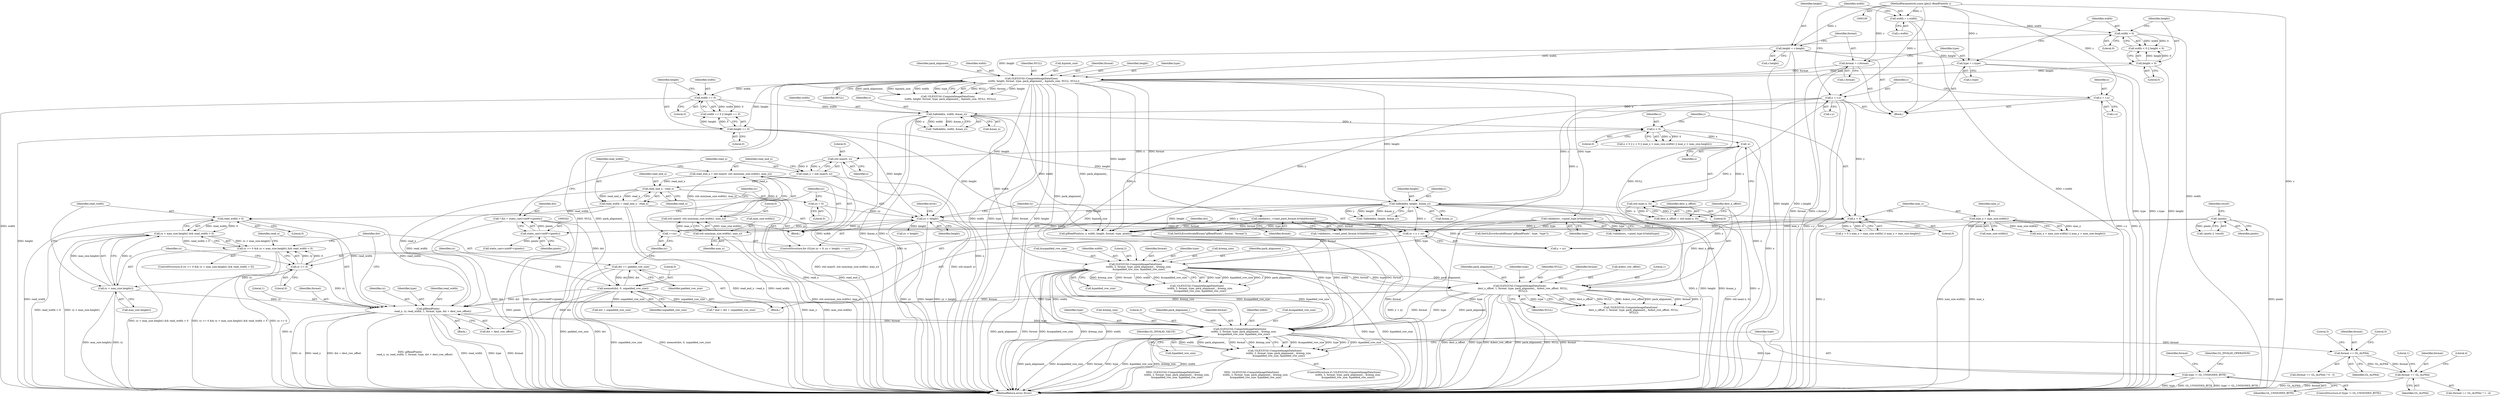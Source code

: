 digraph "0_Chrome_3aad1a37affb1ab70d1897f2b03eb8c077264984_0@API" {
"1000394" [label="(Call,read_width > 0)"];
"1000398" [label="(Call,glReadPixels(\n            read_x, ry, read_width, 1, format, type, dst + dest_row_offset))"];
"1000361" [label="(Call,read_end_x - read_x)"];
"1000351" [label="(Call,read_end_x = std::max(0, std::min(max_size.width(), max_x)))"];
"1000353" [label="(Call,std::max(0, std::min(max_size.width(), max_x)))"];
"1000355" [label="(Call,std::min(max_size.width(), max_x))"];
"1000280" [label="(Call,max_x > max_size.width())"];
"1000345" [label="(Call,read_x = std::max(0, x))"];
"1000347" [label="(Call,std::max(0, x))"];
"1000315" [label="(Call,-x)"];
"1000272" [label="(Call,x < 0)"];
"1000243" [label="(Call,SafeAdd(x, width, &max_x))"];
"1000105" [label="(Call,x = c.x)"];
"1000102" [label="(MethodParameterIn,const gles2::ReadPixels& c)"];
"1000225" [label="(Call,width == 0)"];
"1000159" [label="(Call,GLES2Util::ComputeImageDataSizes(\n      width, height, format, type, pack_alignment_, &pixels_size, NULL, NULL))"];
"1000142" [label="(Call,width < 0)"];
"1000117" [label="(Call,width = c.width)"];
"1000145" [label="(Call,height < 0)"];
"1000123" [label="(Call,height = c.height)"];
"1000129" [label="(Call,format = c.format)"];
"1000135" [label="(Call,type = c.type)"];
"1000391" [label="(Call,ry < max_size.height())"];
"1000387" [label="(Call,ry >= 0)"];
"1000376" [label="(Call,ry = y + yy)"];
"1000111" [label="(Call,y = c.y)"];
"1000276" [label="(Call,y < 0)"];
"1000249" [label="(Call,SafeAdd(y, height, &max_y))"];
"1000228" [label="(Call,height == 0)"];
"1000369" [label="(Call,yy < height)"];
"1000372" [label="(Call,++yy)"];
"1000366" [label="(Call,yy = 0)"];
"1000359" [label="(Call,read_width = read_end_x - read_x)"];
"1000394" [label="(Call,read_width > 0)"];
"1000321" [label="(Call,GLES2Util::ComputeImageDataSizes(\n        dest_x_offset, 1, format, type, pack_alignment_, &dest_row_offset, NULL,\n        NULL))"];
"1000312" [label="(Call,dest_x_offset = std::max(-x, 0))"];
"1000314" [label="(Call,std::max(-x, 0))"];
"1000292" [label="(Call,GLES2Util::ComputeImageDataSizes(\n        width, 2, format, type, pack_alignment_, &temp_size,\n        &unpadded_row_size, &padded_row_size))"];
"1000203" [label="(Call,validators_->read_pixel_format.IsValid(format))"];
"1000214" [label="(Call,validators_->pixel_type.IsValid(type))"];
"1000381" [label="(Call,memset(dst, 0, unpadded_row_size))"];
"1000408" [label="(Call,dst += padded_row_size)"];
"1000339" [label="(Call,* dst = static_cast<int8*>(pixels))"];
"1000341" [label="(Call,static_cast<int8*>(pixels))"];
"1000194" [label="(Call,!pixels)"];
"1000390" [label="(Call,ry < max_size.height() && read_width > 0)"];
"1000386" [label="(Call,ry >= 0 && ry < max_size.height() && read_width > 0)"];
"1000460" [label="(Call,GLES2Util::ComputeImageDataSizes(\n          width, 2, format, type, pack_alignment_, &temp_size,\n          &unpadded_row_size, &padded_row_size))"];
"1000459" [label="(Call,!GLES2Util::ComputeImageDataSizes(\n          width, 2, format, type, pack_alignment_, &temp_size,\n          &unpadded_row_size, &padded_row_size))"];
"1000480" [label="(Call,type != GL_UNSIGNED_BYTE)"];
"1000501" [label="(Call,format == GL_ALPHA)"];
"1000510" [label="(Call,format == GL_ALPHA)"];
"1000224" [label="(Call,width == 0 || height == 0)"];
"1000227" [label="(Literal,0)"];
"1000204" [label="(Identifier,format)"];
"1000465" [label="(Identifier,pack_alignment_)"];
"1000400" [label="(Identifier,ry)"];
"1000124" [label="(Identifier,height)"];
"1000388" [label="(Identifier,ry)"];
"1000385" [label="(ControlStructure,if (ry >= 0 && ry < max_size.height() && read_width > 0))"];
"1000226" [label="(Identifier,width)"];
"1000359" [label="(Call,read_width = read_end_x - read_x)"];
"1000275" [label="(Call,y < 0 || max_x > max_size.width() || max_y > max_size.height())"];
"1000137" [label="(Call,c.type)"];
"1000279" [label="(Call,max_x > max_size.width() || max_y > max_size.height())"];
"1000491" [label="(Identifier,format)"];
"1000277" [label="(Identifier,y)"];
"1000118" [label="(Identifier,width)"];
"1000252" [label="(Call,&max_y)"];
"1000367" [label="(Identifier,yy)"];
"1000463" [label="(Identifier,format)"];
"1000203" [label="(Call,validators_->read_pixel_format.IsValid(format))"];
"1000458" [label="(ControlStructure,if (!GLES2Util::ComputeImageDataSizes(\n          width, 2, format, type, pack_alignment_, &temp_size,\n          &unpadded_row_size, &padded_row_size)))"];
"1000399" [label="(Identifier,read_x)"];
"1000386" [label="(Call,ry >= 0 && ry < max_size.height() && read_width > 0)"];
"1000503" [label="(Identifier,GL_ALPHA)"];
"1000357" [label="(Identifier,max_x)"];
"1000250" [label="(Identifier,y)"];
"1000272" [label="(Call,x < 0)"];
"1000129" [label="(Call,format = c.format)"];
"1000369" [label="(Call,yy < height)"];
"1000510" [label="(Call,format == GL_ALPHA)"];
"1000364" [label="(ControlStructure,for (GLint yy = 0; yy < height; ++yy))"];
"1000302" [label="(Call,&padded_row_size)"];
"1000213" [label="(Call,!validators_->pixel_type.IsValid(type))"];
"1000135" [label="(Call,type = c.type)"];
"1000405" [label="(Call,dst + dest_row_offset)"];
"1000519" [label="(Call,static_cast<uint8*>(pixels))"];
"1000371" [label="(Identifier,height)"];
"1000298" [label="(Call,&temp_size)"];
"1000362" [label="(Identifier,read_end_x)"];
"1000312" [label="(Call,dest_x_offset = std::max(-x, 0))"];
"1000297" [label="(Identifier,pack_alignment_)"];
"1000325" [label="(Identifier,type)"];
"1000225" [label="(Call,width == 0)"];
"1000355" [label="(Call,std::min(max_size.width(), max_x))"];
"1000470" [label="(Call,&padded_row_size)"];
"1000246" [label="(Call,&max_x)"];
"1000404" [label="(Identifier,type)"];
"1000322" [label="(Identifier,dest_x_offset)"];
"1000316" [label="(Identifier,x)"];
"1000131" [label="(Call,c.format)"];
"1000339" [label="(Call,* dst = static_cast<int8*>(pixels))"];
"1000423" [label="(Identifier,error)"];
"1000165" [label="(Call,&pixels_size)"];
"1000460" [label="(Call,GLES2Util::ComputeImageDataSizes(\n          width, 2, format, type, pack_alignment_, &temp_size,\n          &unpadded_row_size, &padded_row_size))"];
"1000361" [label="(Call,read_end_x - read_x)"];
"1000330" [label="(Identifier,NULL)"];
"1000194" [label="(Call,!pixels)"];
"1000564" [label="(MethodReturn,error::Error)"];
"1000366" [label="(Call,yy = 0)"];
"1000329" [label="(Identifier,NULL)"];
"1000168" [label="(Identifier,NULL)"];
"1000324" [label="(Identifier,format)"];
"1000123" [label="(Call,height = c.height)"];
"1000480" [label="(Call,type != GL_UNSIGNED_BYTE)"];
"1000286" [label="(Block,)"];
"1000513" [label="(Literal,1)"];
"1000381" [label="(Call,memset(dst, 0, unpadded_row_size))"];
"1000119" [label="(Call,c.width)"];
"1000230" [label="(Literal,0)"];
"1000159" [label="(Call,GLES2Util::ComputeImageDataSizes(\n      width, height, format, type, pack_alignment_, &pixels_size, NULL, NULL))"];
"1000537" [label="(Call,dst + unpadded_row_size)"];
"1000105" [label="(Call,x = c.x)"];
"1000162" [label="(Identifier,format)"];
"1000505" [label="(Literal,3)"];
"1000327" [label="(Call,&dest_row_offset)"];
"1000217" [label="(Call,SetGLErrorInvalidEnum(\"glReadPixels\", type, \"type\"))"];
"1000485" [label="(Identifier,GL_INVALID_OPERATION)"];
"1000392" [label="(Identifier,ry)"];
"1000341" [label="(Call,static_cast<int8*>(pixels))"];
"1000144" [label="(Literal,0)"];
"1000229" [label="(Identifier,height)"];
"1000410" [label="(Identifier,padded_row_size)"];
"1000345" [label="(Call,read_x = std::max(0, x))"];
"1000500" [label="(Call,(format == GL_ALPHA) ? 0 : 3)"];
"1000117" [label="(Call,width = c.width)"];
"1000376" [label="(Call,ry = y + yy)"];
"1000107" [label="(Call,c.x)"];
"1000382" [label="(Identifier,dst)"];
"1000384" [label="(Identifier,unpadded_row_size)"];
"1000387" [label="(Call,ry >= 0)"];
"1000323" [label="(Literal,1)"];
"1000352" [label="(Identifier,read_end_x)"];
"1000284" [label="(Identifier,max_y)"];
"1000242" [label="(Call,!SafeAdd(x, width, &max_x))"];
"1000282" [label="(Call,max_size.width())"];
"1000245" [label="(Identifier,width)"];
"1000326" [label="(Identifier,pack_alignment_)"];
"1000228" [label="(Call,height == 0)"];
"1000102" [label="(MethodParameterIn,const gles2::ReadPixels& c)"];
"1000300" [label="(Call,&unpadded_row_size)"];
"1000511" [label="(Identifier,format)"];
"1000396" [label="(Literal,0)"];
"1000393" [label="(Call,max_size.height())"];
"1000474" [label="(Identifier,GL_INVALID_VALUE)"];
"1000459" [label="(Call,!GLES2Util::ComputeImageDataSizes(\n          width, 2, format, type, pack_alignment_, &temp_size,\n          &unpadded_row_size, &padded_row_size))"];
"1000143" [label="(Identifier,width)"];
"1000161" [label="(Identifier,height)"];
"1000409" [label="(Identifier,dst)"];
"1000535" [label="(Call,* end = dst + unpadded_row_size)"];
"1000461" [label="(Identifier,width)"];
"1000291" [label="(Call,!GLES2Util::ComputeImageDataSizes(\n        width, 2, format, type, pack_alignment_, &temp_size,\n        &unpadded_row_size, &padded_row_size))"];
"1000141" [label="(Call,width < 0 || height < 0)"];
"1000383" [label="(Literal,0)"];
"1000343" [label="(Identifier,pixels)"];
"1000195" [label="(Identifier,pixels)"];
"1000314" [label="(Call,std::max(-x, 0))"];
"1000292" [label="(Call,GLES2Util::ComputeImageDataSizes(\n        width, 2, format, type, pack_alignment_, &temp_size,\n        &unpadded_row_size, &padded_row_size))"];
"1000142" [label="(Call,width < 0)"];
"1000377" [label="(Identifier,ry)"];
"1000315" [label="(Call,-x)"];
"1000197" [label="(Identifier,result)"];
"1000248" [label="(Call,!SafeAdd(y, height, &max_y))"];
"1000374" [label="(Block,)"];
"1000468" [label="(Call,&unpadded_row_size)"];
"1000363" [label="(Identifier,read_x)"];
"1000244" [label="(Identifier,x)"];
"1000146" [label="(Identifier,height)"];
"1000351" [label="(Call,read_end_x = std::max(0, std::min(max_size.width(), max_x)))"];
"1000112" [label="(Identifier,y)"];
"1000346" [label="(Identifier,read_x)"];
"1000158" [label="(Call,!GLES2Util::ComputeImageDataSizes(\n      width, height, format, type, pack_alignment_, &pixels_size, NULL, NULL))"];
"1000502" [label="(Identifier,format)"];
"1000349" [label="(Identifier,x)"];
"1000271" [label="(Call,x < 0 || y < 0 || max_x > max_size.width() || max_y > max_size.height())"];
"1000163" [label="(Identifier,type)"];
"1000479" [label="(ControlStructure,if (type != GL_UNSIGNED_BYTE))"];
"1000293" [label="(Identifier,width)"];
"1000401" [label="(Identifier,read_width)"];
"1000394" [label="(Call,read_width > 0)"];
"1000147" [label="(Literal,0)"];
"1000193" [label="(Call,!pixels || !result)"];
"1000512" [label="(Identifier,GL_ALPHA)"];
"1000276" [label="(Call,y < 0)"];
"1000391" [label="(Call,ry < max_size.height())"];
"1000347" [label="(Call,std::max(0, x))"];
"1000320" [label="(Call,!GLES2Util::ComputeImageDataSizes(\n        dest_x_offset, 1, format, type, pack_alignment_, &dest_row_offset, NULL,\n        NULL))"];
"1000294" [label="(Literal,2)"];
"1000464" [label="(Identifier,type)"];
"1000378" [label="(Call,y + yy)"];
"1000280" [label="(Call,max_x > max_size.width())"];
"1000348" [label="(Literal,0)"];
"1000321" [label="(Call,GLES2Util::ComputeImageDataSizes(\n        dest_x_offset, 1, format, type, pack_alignment_, &dest_row_offset, NULL,\n        NULL))"];
"1000372" [label="(Call,++yy)"];
"1000313" [label="(Identifier,dest_x_offset)"];
"1000389" [label="(Literal,0)"];
"1000368" [label="(Literal,0)"];
"1000509" [label="(Call,(format == GL_ALPHA) ? 1 : 4)"];
"1000390" [label="(Call,ry < max_size.height() && read_width > 0)"];
"1000295" [label="(Identifier,format)"];
"1000296" [label="(Identifier,type)"];
"1000125" [label="(Call,c.height)"];
"1000354" [label="(Literal,0)"];
"1000164" [label="(Identifier,pack_alignment_)"];
"1000514" [label="(Literal,4)"];
"1000251" [label="(Identifier,height)"];
"1000145" [label="(Call,height < 0)"];
"1000408" [label="(Call,dst += padded_row_size)"];
"1000214" [label="(Call,validators_->pixel_type.IsValid(type))"];
"1000395" [label="(Identifier,read_width)"];
"1000397" [label="(Block,)"];
"1000130" [label="(Identifier,format)"];
"1000281" [label="(Identifier,max_x)"];
"1000402" [label="(Literal,1)"];
"1000501" [label="(Call,format == GL_ALPHA)"];
"1000249" [label="(Call,SafeAdd(y, height, &max_y))"];
"1000466" [label="(Call,&temp_size)"];
"1000370" [label="(Identifier,yy)"];
"1000413" [label="(Call,glReadPixels(x, y, width, height, format, type, pixels))"];
"1000103" [label="(Block,)"];
"1000273" [label="(Identifier,x)"];
"1000356" [label="(Call,max_size.width())"];
"1000111" [label="(Call,y = c.y)"];
"1000106" [label="(Identifier,x)"];
"1000528" [label="(Call,yy < height)"];
"1000373" [label="(Identifier,yy)"];
"1000215" [label="(Identifier,type)"];
"1000206" [label="(Call,SetGLErrorInvalidEnum(\"glReadPixels\", format, \"format\"))"];
"1000482" [label="(Identifier,GL_UNSIGNED_BYTE)"];
"1000113" [label="(Call,c.y)"];
"1000243" [label="(Call,SafeAdd(x, width, &max_x))"];
"1000340" [label="(Identifier,dst)"];
"1000504" [label="(Literal,0)"];
"1000398" [label="(Call,glReadPixels(\n            read_x, ry, read_width, 1, format, type, dst + dest_row_offset))"];
"1000360" [label="(Identifier,read_width)"];
"1000317" [label="(Literal,0)"];
"1000278" [label="(Literal,0)"];
"1000353" [label="(Call,std::max(0, std::min(max_size.width(), max_x)))"];
"1000160" [label="(Identifier,width)"];
"1000462" [label="(Literal,2)"];
"1000202" [label="(Call,!validators_->read_pixel_format.IsValid(format))"];
"1000481" [label="(Identifier,type)"];
"1000167" [label="(Identifier,NULL)"];
"1000403" [label="(Identifier,format)"];
"1000274" [label="(Literal,0)"];
"1000136" [label="(Identifier,type)"];
"1000394" -> "1000390"  [label="AST: "];
"1000394" -> "1000396"  [label="CFG: "];
"1000395" -> "1000394"  [label="AST: "];
"1000396" -> "1000394"  [label="AST: "];
"1000390" -> "1000394"  [label="CFG: "];
"1000394" -> "1000564"  [label="DDG: read_width"];
"1000394" -> "1000390"  [label="DDG: read_width"];
"1000394" -> "1000390"  [label="DDG: 0"];
"1000398" -> "1000394"  [label="DDG: read_width"];
"1000359" -> "1000394"  [label="DDG: read_width"];
"1000394" -> "1000398"  [label="DDG: read_width"];
"1000398" -> "1000397"  [label="AST: "];
"1000398" -> "1000405"  [label="CFG: "];
"1000399" -> "1000398"  [label="AST: "];
"1000400" -> "1000398"  [label="AST: "];
"1000401" -> "1000398"  [label="AST: "];
"1000402" -> "1000398"  [label="AST: "];
"1000403" -> "1000398"  [label="AST: "];
"1000404" -> "1000398"  [label="AST: "];
"1000405" -> "1000398"  [label="AST: "];
"1000409" -> "1000398"  [label="CFG: "];
"1000398" -> "1000564"  [label="DDG: dst + dest_row_offset"];
"1000398" -> "1000564"  [label="DDG: glReadPixels(\n            read_x, ry, read_width, 1, format, type, dst + dest_row_offset)"];
"1000398" -> "1000564"  [label="DDG: read_width"];
"1000398" -> "1000564"  [label="DDG: type"];
"1000398" -> "1000564"  [label="DDG: format"];
"1000398" -> "1000564"  [label="DDG: ry"];
"1000398" -> "1000564"  [label="DDG: read_x"];
"1000361" -> "1000398"  [label="DDG: read_x"];
"1000391" -> "1000398"  [label="DDG: ry"];
"1000387" -> "1000398"  [label="DDG: ry"];
"1000359" -> "1000398"  [label="DDG: read_width"];
"1000321" -> "1000398"  [label="DDG: format"];
"1000321" -> "1000398"  [label="DDG: type"];
"1000381" -> "1000398"  [label="DDG: dst"];
"1000398" -> "1000460"  [label="DDG: format"];
"1000398" -> "1000460"  [label="DDG: type"];
"1000361" -> "1000359"  [label="AST: "];
"1000361" -> "1000363"  [label="CFG: "];
"1000362" -> "1000361"  [label="AST: "];
"1000363" -> "1000361"  [label="AST: "];
"1000359" -> "1000361"  [label="CFG: "];
"1000361" -> "1000564"  [label="DDG: read_end_x"];
"1000361" -> "1000564"  [label="DDG: read_x"];
"1000361" -> "1000359"  [label="DDG: read_end_x"];
"1000361" -> "1000359"  [label="DDG: read_x"];
"1000351" -> "1000361"  [label="DDG: read_end_x"];
"1000345" -> "1000361"  [label="DDG: read_x"];
"1000351" -> "1000286"  [label="AST: "];
"1000351" -> "1000353"  [label="CFG: "];
"1000352" -> "1000351"  [label="AST: "];
"1000353" -> "1000351"  [label="AST: "];
"1000360" -> "1000351"  [label="CFG: "];
"1000351" -> "1000564"  [label="DDG: std::max(0, std::min(max_size.width(), max_x))"];
"1000353" -> "1000351"  [label="DDG: 0"];
"1000353" -> "1000351"  [label="DDG: std::min(max_size.width(), max_x)"];
"1000353" -> "1000355"  [label="CFG: "];
"1000354" -> "1000353"  [label="AST: "];
"1000355" -> "1000353"  [label="AST: "];
"1000353" -> "1000564"  [label="DDG: std::min(max_size.width(), max_x)"];
"1000355" -> "1000353"  [label="DDG: max_size.width()"];
"1000355" -> "1000353"  [label="DDG: max_x"];
"1000355" -> "1000357"  [label="CFG: "];
"1000356" -> "1000355"  [label="AST: "];
"1000357" -> "1000355"  [label="AST: "];
"1000355" -> "1000564"  [label="DDG: max_size.width()"];
"1000355" -> "1000564"  [label="DDG: max_x"];
"1000280" -> "1000355"  [label="DDG: max_x"];
"1000280" -> "1000279"  [label="AST: "];
"1000280" -> "1000282"  [label="CFG: "];
"1000281" -> "1000280"  [label="AST: "];
"1000282" -> "1000280"  [label="AST: "];
"1000284" -> "1000280"  [label="CFG: "];
"1000279" -> "1000280"  [label="CFG: "];
"1000280" -> "1000564"  [label="DDG: max_size.width()"];
"1000280" -> "1000564"  [label="DDG: max_x"];
"1000280" -> "1000279"  [label="DDG: max_x"];
"1000280" -> "1000279"  [label="DDG: max_size.width()"];
"1000345" -> "1000286"  [label="AST: "];
"1000345" -> "1000347"  [label="CFG: "];
"1000346" -> "1000345"  [label="AST: "];
"1000347" -> "1000345"  [label="AST: "];
"1000352" -> "1000345"  [label="CFG: "];
"1000345" -> "1000564"  [label="DDG: std::max(0, x)"];
"1000347" -> "1000345"  [label="DDG: 0"];
"1000347" -> "1000345"  [label="DDG: x"];
"1000347" -> "1000349"  [label="CFG: "];
"1000348" -> "1000347"  [label="AST: "];
"1000349" -> "1000347"  [label="AST: "];
"1000347" -> "1000564"  [label="DDG: x"];
"1000315" -> "1000347"  [label="DDG: x"];
"1000315" -> "1000314"  [label="AST: "];
"1000315" -> "1000316"  [label="CFG: "];
"1000316" -> "1000315"  [label="AST: "];
"1000317" -> "1000315"  [label="CFG: "];
"1000315" -> "1000564"  [label="DDG: x"];
"1000315" -> "1000314"  [label="DDG: x"];
"1000272" -> "1000315"  [label="DDG: x"];
"1000272" -> "1000271"  [label="AST: "];
"1000272" -> "1000274"  [label="CFG: "];
"1000273" -> "1000272"  [label="AST: "];
"1000274" -> "1000272"  [label="AST: "];
"1000277" -> "1000272"  [label="CFG: "];
"1000271" -> "1000272"  [label="CFG: "];
"1000272" -> "1000564"  [label="DDG: x"];
"1000272" -> "1000271"  [label="DDG: x"];
"1000272" -> "1000271"  [label="DDG: 0"];
"1000243" -> "1000272"  [label="DDG: x"];
"1000272" -> "1000413"  [label="DDG: x"];
"1000243" -> "1000242"  [label="AST: "];
"1000243" -> "1000246"  [label="CFG: "];
"1000244" -> "1000243"  [label="AST: "];
"1000245" -> "1000243"  [label="AST: "];
"1000246" -> "1000243"  [label="AST: "];
"1000242" -> "1000243"  [label="CFG: "];
"1000243" -> "1000564"  [label="DDG: x"];
"1000243" -> "1000564"  [label="DDG: width"];
"1000243" -> "1000564"  [label="DDG: &max_x"];
"1000243" -> "1000242"  [label="DDG: x"];
"1000243" -> "1000242"  [label="DDG: width"];
"1000243" -> "1000242"  [label="DDG: &max_x"];
"1000105" -> "1000243"  [label="DDG: x"];
"1000225" -> "1000243"  [label="DDG: width"];
"1000243" -> "1000292"  [label="DDG: width"];
"1000243" -> "1000413"  [label="DDG: width"];
"1000105" -> "1000103"  [label="AST: "];
"1000105" -> "1000107"  [label="CFG: "];
"1000106" -> "1000105"  [label="AST: "];
"1000107" -> "1000105"  [label="AST: "];
"1000112" -> "1000105"  [label="CFG: "];
"1000105" -> "1000564"  [label="DDG: c.x"];
"1000105" -> "1000564"  [label="DDG: x"];
"1000102" -> "1000105"  [label="DDG: c"];
"1000102" -> "1000100"  [label="AST: "];
"1000102" -> "1000564"  [label="DDG: c"];
"1000102" -> "1000111"  [label="DDG: c"];
"1000102" -> "1000117"  [label="DDG: c"];
"1000102" -> "1000123"  [label="DDG: c"];
"1000102" -> "1000129"  [label="DDG: c"];
"1000102" -> "1000135"  [label="DDG: c"];
"1000225" -> "1000224"  [label="AST: "];
"1000225" -> "1000227"  [label="CFG: "];
"1000226" -> "1000225"  [label="AST: "];
"1000227" -> "1000225"  [label="AST: "];
"1000229" -> "1000225"  [label="CFG: "];
"1000224" -> "1000225"  [label="CFG: "];
"1000225" -> "1000564"  [label="DDG: width"];
"1000225" -> "1000224"  [label="DDG: width"];
"1000225" -> "1000224"  [label="DDG: 0"];
"1000159" -> "1000225"  [label="DDG: width"];
"1000159" -> "1000158"  [label="AST: "];
"1000159" -> "1000168"  [label="CFG: "];
"1000160" -> "1000159"  [label="AST: "];
"1000161" -> "1000159"  [label="AST: "];
"1000162" -> "1000159"  [label="AST: "];
"1000163" -> "1000159"  [label="AST: "];
"1000164" -> "1000159"  [label="AST: "];
"1000165" -> "1000159"  [label="AST: "];
"1000167" -> "1000159"  [label="AST: "];
"1000168" -> "1000159"  [label="AST: "];
"1000158" -> "1000159"  [label="CFG: "];
"1000159" -> "1000564"  [label="DDG: NULL"];
"1000159" -> "1000564"  [label="DDG: pack_alignment_"];
"1000159" -> "1000564"  [label="DDG: width"];
"1000159" -> "1000564"  [label="DDG: type"];
"1000159" -> "1000564"  [label="DDG: format"];
"1000159" -> "1000564"  [label="DDG: height"];
"1000159" -> "1000564"  [label="DDG: &pixels_size"];
"1000159" -> "1000158"  [label="DDG: NULL"];
"1000159" -> "1000158"  [label="DDG: format"];
"1000159" -> "1000158"  [label="DDG: height"];
"1000159" -> "1000158"  [label="DDG: pack_alignment_"];
"1000159" -> "1000158"  [label="DDG: &pixels_size"];
"1000159" -> "1000158"  [label="DDG: width"];
"1000159" -> "1000158"  [label="DDG: type"];
"1000142" -> "1000159"  [label="DDG: width"];
"1000145" -> "1000159"  [label="DDG: height"];
"1000123" -> "1000159"  [label="DDG: height"];
"1000129" -> "1000159"  [label="DDG: format"];
"1000135" -> "1000159"  [label="DDG: type"];
"1000159" -> "1000203"  [label="DDG: format"];
"1000159" -> "1000214"  [label="DDG: type"];
"1000159" -> "1000228"  [label="DDG: height"];
"1000159" -> "1000249"  [label="DDG: height"];
"1000159" -> "1000292"  [label="DDG: pack_alignment_"];
"1000159" -> "1000321"  [label="DDG: NULL"];
"1000159" -> "1000369"  [label="DDG: height"];
"1000159" -> "1000413"  [label="DDG: height"];
"1000159" -> "1000460"  [label="DDG: pack_alignment_"];
"1000142" -> "1000141"  [label="AST: "];
"1000142" -> "1000144"  [label="CFG: "];
"1000143" -> "1000142"  [label="AST: "];
"1000144" -> "1000142"  [label="AST: "];
"1000146" -> "1000142"  [label="CFG: "];
"1000141" -> "1000142"  [label="CFG: "];
"1000142" -> "1000564"  [label="DDG: width"];
"1000142" -> "1000141"  [label="DDG: width"];
"1000142" -> "1000141"  [label="DDG: 0"];
"1000117" -> "1000142"  [label="DDG: width"];
"1000117" -> "1000103"  [label="AST: "];
"1000117" -> "1000119"  [label="CFG: "];
"1000118" -> "1000117"  [label="AST: "];
"1000119" -> "1000117"  [label="AST: "];
"1000124" -> "1000117"  [label="CFG: "];
"1000117" -> "1000564"  [label="DDG: c.width"];
"1000145" -> "1000141"  [label="AST: "];
"1000145" -> "1000147"  [label="CFG: "];
"1000146" -> "1000145"  [label="AST: "];
"1000147" -> "1000145"  [label="AST: "];
"1000141" -> "1000145"  [label="CFG: "];
"1000145" -> "1000564"  [label="DDG: height"];
"1000145" -> "1000141"  [label="DDG: height"];
"1000145" -> "1000141"  [label="DDG: 0"];
"1000123" -> "1000145"  [label="DDG: height"];
"1000123" -> "1000103"  [label="AST: "];
"1000123" -> "1000125"  [label="CFG: "];
"1000124" -> "1000123"  [label="AST: "];
"1000125" -> "1000123"  [label="AST: "];
"1000130" -> "1000123"  [label="CFG: "];
"1000123" -> "1000564"  [label="DDG: c.height"];
"1000123" -> "1000564"  [label="DDG: height"];
"1000129" -> "1000103"  [label="AST: "];
"1000129" -> "1000131"  [label="CFG: "];
"1000130" -> "1000129"  [label="AST: "];
"1000131" -> "1000129"  [label="AST: "];
"1000136" -> "1000129"  [label="CFG: "];
"1000129" -> "1000564"  [label="DDG: format"];
"1000129" -> "1000564"  [label="DDG: c.format"];
"1000135" -> "1000103"  [label="AST: "];
"1000135" -> "1000137"  [label="CFG: "];
"1000136" -> "1000135"  [label="AST: "];
"1000137" -> "1000135"  [label="AST: "];
"1000143" -> "1000135"  [label="CFG: "];
"1000135" -> "1000564"  [label="DDG: type"];
"1000135" -> "1000564"  [label="DDG: c.type"];
"1000391" -> "1000390"  [label="AST: "];
"1000391" -> "1000393"  [label="CFG: "];
"1000392" -> "1000391"  [label="AST: "];
"1000393" -> "1000391"  [label="AST: "];
"1000395" -> "1000391"  [label="CFG: "];
"1000390" -> "1000391"  [label="CFG: "];
"1000391" -> "1000564"  [label="DDG: ry"];
"1000391" -> "1000564"  [label="DDG: max_size.height()"];
"1000391" -> "1000390"  [label="DDG: ry"];
"1000391" -> "1000390"  [label="DDG: max_size.height()"];
"1000387" -> "1000391"  [label="DDG: ry"];
"1000387" -> "1000386"  [label="AST: "];
"1000387" -> "1000389"  [label="CFG: "];
"1000388" -> "1000387"  [label="AST: "];
"1000389" -> "1000387"  [label="AST: "];
"1000392" -> "1000387"  [label="CFG: "];
"1000386" -> "1000387"  [label="CFG: "];
"1000387" -> "1000564"  [label="DDG: ry"];
"1000387" -> "1000386"  [label="DDG: ry"];
"1000387" -> "1000386"  [label="DDG: 0"];
"1000376" -> "1000387"  [label="DDG: ry"];
"1000376" -> "1000374"  [label="AST: "];
"1000376" -> "1000378"  [label="CFG: "];
"1000377" -> "1000376"  [label="AST: "];
"1000378" -> "1000376"  [label="AST: "];
"1000382" -> "1000376"  [label="CFG: "];
"1000376" -> "1000564"  [label="DDG: y + yy"];
"1000111" -> "1000376"  [label="DDG: y"];
"1000276" -> "1000376"  [label="DDG: y"];
"1000249" -> "1000376"  [label="DDG: y"];
"1000369" -> "1000376"  [label="DDG: yy"];
"1000111" -> "1000103"  [label="AST: "];
"1000111" -> "1000113"  [label="CFG: "];
"1000112" -> "1000111"  [label="AST: "];
"1000113" -> "1000111"  [label="AST: "];
"1000118" -> "1000111"  [label="CFG: "];
"1000111" -> "1000564"  [label="DDG: y"];
"1000111" -> "1000564"  [label="DDG: c.y"];
"1000111" -> "1000249"  [label="DDG: y"];
"1000111" -> "1000276"  [label="DDG: y"];
"1000111" -> "1000378"  [label="DDG: y"];
"1000111" -> "1000413"  [label="DDG: y"];
"1000276" -> "1000275"  [label="AST: "];
"1000276" -> "1000278"  [label="CFG: "];
"1000277" -> "1000276"  [label="AST: "];
"1000278" -> "1000276"  [label="AST: "];
"1000281" -> "1000276"  [label="CFG: "];
"1000275" -> "1000276"  [label="CFG: "];
"1000276" -> "1000564"  [label="DDG: y"];
"1000276" -> "1000275"  [label="DDG: y"];
"1000276" -> "1000275"  [label="DDG: 0"];
"1000249" -> "1000276"  [label="DDG: y"];
"1000276" -> "1000378"  [label="DDG: y"];
"1000276" -> "1000413"  [label="DDG: y"];
"1000249" -> "1000248"  [label="AST: "];
"1000249" -> "1000252"  [label="CFG: "];
"1000250" -> "1000249"  [label="AST: "];
"1000251" -> "1000249"  [label="AST: "];
"1000252" -> "1000249"  [label="AST: "];
"1000248" -> "1000249"  [label="CFG: "];
"1000249" -> "1000564"  [label="DDG: height"];
"1000249" -> "1000564"  [label="DDG: &max_y"];
"1000249" -> "1000564"  [label="DDG: y"];
"1000249" -> "1000248"  [label="DDG: y"];
"1000249" -> "1000248"  [label="DDG: height"];
"1000249" -> "1000248"  [label="DDG: &max_y"];
"1000228" -> "1000249"  [label="DDG: height"];
"1000249" -> "1000369"  [label="DDG: height"];
"1000249" -> "1000378"  [label="DDG: y"];
"1000249" -> "1000413"  [label="DDG: y"];
"1000249" -> "1000413"  [label="DDG: height"];
"1000228" -> "1000224"  [label="AST: "];
"1000228" -> "1000230"  [label="CFG: "];
"1000229" -> "1000228"  [label="AST: "];
"1000230" -> "1000228"  [label="AST: "];
"1000224" -> "1000228"  [label="CFG: "];
"1000228" -> "1000564"  [label="DDG: height"];
"1000228" -> "1000224"  [label="DDG: height"];
"1000228" -> "1000224"  [label="DDG: 0"];
"1000228" -> "1000369"  [label="DDG: height"];
"1000228" -> "1000413"  [label="DDG: height"];
"1000369" -> "1000364"  [label="AST: "];
"1000369" -> "1000371"  [label="CFG: "];
"1000370" -> "1000369"  [label="AST: "];
"1000371" -> "1000369"  [label="AST: "];
"1000377" -> "1000369"  [label="CFG: "];
"1000423" -> "1000369"  [label="CFG: "];
"1000369" -> "1000564"  [label="DDG: yy < height"];
"1000369" -> "1000564"  [label="DDG: yy"];
"1000369" -> "1000564"  [label="DDG: height"];
"1000372" -> "1000369"  [label="DDG: yy"];
"1000366" -> "1000369"  [label="DDG: yy"];
"1000369" -> "1000372"  [label="DDG: yy"];
"1000369" -> "1000378"  [label="DDG: yy"];
"1000369" -> "1000528"  [label="DDG: height"];
"1000372" -> "1000364"  [label="AST: "];
"1000372" -> "1000373"  [label="CFG: "];
"1000373" -> "1000372"  [label="AST: "];
"1000370" -> "1000372"  [label="CFG: "];
"1000366" -> "1000364"  [label="AST: "];
"1000366" -> "1000368"  [label="CFG: "];
"1000367" -> "1000366"  [label="AST: "];
"1000368" -> "1000366"  [label="AST: "];
"1000370" -> "1000366"  [label="CFG: "];
"1000359" -> "1000286"  [label="AST: "];
"1000360" -> "1000359"  [label="AST: "];
"1000367" -> "1000359"  [label="CFG: "];
"1000359" -> "1000564"  [label="DDG: read_end_x - read_x"];
"1000359" -> "1000564"  [label="DDG: read_width"];
"1000321" -> "1000320"  [label="AST: "];
"1000321" -> "1000330"  [label="CFG: "];
"1000322" -> "1000321"  [label="AST: "];
"1000323" -> "1000321"  [label="AST: "];
"1000324" -> "1000321"  [label="AST: "];
"1000325" -> "1000321"  [label="AST: "];
"1000326" -> "1000321"  [label="AST: "];
"1000327" -> "1000321"  [label="AST: "];
"1000329" -> "1000321"  [label="AST: "];
"1000330" -> "1000321"  [label="AST: "];
"1000320" -> "1000321"  [label="CFG: "];
"1000321" -> "1000564"  [label="DDG: pack_alignment_"];
"1000321" -> "1000564"  [label="DDG: NULL"];
"1000321" -> "1000564"  [label="DDG: format"];
"1000321" -> "1000564"  [label="DDG: dest_x_offset"];
"1000321" -> "1000564"  [label="DDG: type"];
"1000321" -> "1000564"  [label="DDG: &dest_row_offset"];
"1000321" -> "1000320"  [label="DDG: dest_x_offset"];
"1000321" -> "1000320"  [label="DDG: NULL"];
"1000321" -> "1000320"  [label="DDG: &dest_row_offset"];
"1000321" -> "1000320"  [label="DDG: pack_alignment_"];
"1000321" -> "1000320"  [label="DDG: format"];
"1000321" -> "1000320"  [label="DDG: 1"];
"1000321" -> "1000320"  [label="DDG: type"];
"1000312" -> "1000321"  [label="DDG: dest_x_offset"];
"1000292" -> "1000321"  [label="DDG: format"];
"1000292" -> "1000321"  [label="DDG: type"];
"1000292" -> "1000321"  [label="DDG: pack_alignment_"];
"1000321" -> "1000460"  [label="DDG: format"];
"1000321" -> "1000460"  [label="DDG: type"];
"1000321" -> "1000460"  [label="DDG: pack_alignment_"];
"1000312" -> "1000286"  [label="AST: "];
"1000312" -> "1000314"  [label="CFG: "];
"1000313" -> "1000312"  [label="AST: "];
"1000314" -> "1000312"  [label="AST: "];
"1000322" -> "1000312"  [label="CFG: "];
"1000312" -> "1000564"  [label="DDG: std::max(-x, 0)"];
"1000314" -> "1000312"  [label="DDG: -x"];
"1000314" -> "1000312"  [label="DDG: 0"];
"1000314" -> "1000317"  [label="CFG: "];
"1000317" -> "1000314"  [label="AST: "];
"1000314" -> "1000564"  [label="DDG: -x"];
"1000292" -> "1000291"  [label="AST: "];
"1000292" -> "1000302"  [label="CFG: "];
"1000293" -> "1000292"  [label="AST: "];
"1000294" -> "1000292"  [label="AST: "];
"1000295" -> "1000292"  [label="AST: "];
"1000296" -> "1000292"  [label="AST: "];
"1000297" -> "1000292"  [label="AST: "];
"1000298" -> "1000292"  [label="AST: "];
"1000300" -> "1000292"  [label="AST: "];
"1000302" -> "1000292"  [label="AST: "];
"1000291" -> "1000292"  [label="CFG: "];
"1000292" -> "1000564"  [label="DDG: &temp_size"];
"1000292" -> "1000564"  [label="DDG: width"];
"1000292" -> "1000564"  [label="DDG: type"];
"1000292" -> "1000564"  [label="DDG: &padded_row_size"];
"1000292" -> "1000564"  [label="DDG: &unpadded_row_size"];
"1000292" -> "1000564"  [label="DDG: pack_alignment_"];
"1000292" -> "1000564"  [label="DDG: format"];
"1000292" -> "1000291"  [label="DDG: type"];
"1000292" -> "1000291"  [label="DDG: &padded_row_size"];
"1000292" -> "1000291"  [label="DDG: 2"];
"1000292" -> "1000291"  [label="DDG: pack_alignment_"];
"1000292" -> "1000291"  [label="DDG: &temp_size"];
"1000292" -> "1000291"  [label="DDG: format"];
"1000292" -> "1000291"  [label="DDG: width"];
"1000292" -> "1000291"  [label="DDG: &unpadded_row_size"];
"1000203" -> "1000292"  [label="DDG: format"];
"1000214" -> "1000292"  [label="DDG: type"];
"1000292" -> "1000460"  [label="DDG: width"];
"1000292" -> "1000460"  [label="DDG: &temp_size"];
"1000292" -> "1000460"  [label="DDG: &unpadded_row_size"];
"1000292" -> "1000460"  [label="DDG: &padded_row_size"];
"1000203" -> "1000202"  [label="AST: "];
"1000203" -> "1000204"  [label="CFG: "];
"1000204" -> "1000203"  [label="AST: "];
"1000202" -> "1000203"  [label="CFG: "];
"1000203" -> "1000564"  [label="DDG: format"];
"1000203" -> "1000202"  [label="DDG: format"];
"1000203" -> "1000206"  [label="DDG: format"];
"1000203" -> "1000413"  [label="DDG: format"];
"1000214" -> "1000213"  [label="AST: "];
"1000214" -> "1000215"  [label="CFG: "];
"1000215" -> "1000214"  [label="AST: "];
"1000213" -> "1000214"  [label="CFG: "];
"1000214" -> "1000564"  [label="DDG: type"];
"1000214" -> "1000213"  [label="DDG: type"];
"1000214" -> "1000217"  [label="DDG: type"];
"1000214" -> "1000413"  [label="DDG: type"];
"1000381" -> "1000374"  [label="AST: "];
"1000381" -> "1000384"  [label="CFG: "];
"1000382" -> "1000381"  [label="AST: "];
"1000383" -> "1000381"  [label="AST: "];
"1000384" -> "1000381"  [label="AST: "];
"1000388" -> "1000381"  [label="CFG: "];
"1000381" -> "1000564"  [label="DDG: unpadded_row_size"];
"1000381" -> "1000564"  [label="DDG: memset(dst, 0, unpadded_row_size)"];
"1000408" -> "1000381"  [label="DDG: dst"];
"1000339" -> "1000381"  [label="DDG: dst"];
"1000381" -> "1000405"  [label="DDG: dst"];
"1000381" -> "1000408"  [label="DDG: dst"];
"1000381" -> "1000535"  [label="DDG: unpadded_row_size"];
"1000381" -> "1000537"  [label="DDG: unpadded_row_size"];
"1000408" -> "1000374"  [label="AST: "];
"1000408" -> "1000410"  [label="CFG: "];
"1000409" -> "1000408"  [label="AST: "];
"1000410" -> "1000408"  [label="AST: "];
"1000373" -> "1000408"  [label="CFG: "];
"1000408" -> "1000564"  [label="DDG: dst"];
"1000408" -> "1000564"  [label="DDG: padded_row_size"];
"1000339" -> "1000286"  [label="AST: "];
"1000339" -> "1000341"  [label="CFG: "];
"1000340" -> "1000339"  [label="AST: "];
"1000341" -> "1000339"  [label="AST: "];
"1000346" -> "1000339"  [label="CFG: "];
"1000339" -> "1000564"  [label="DDG: dst"];
"1000339" -> "1000564"  [label="DDG: static_cast<int8*>(pixels)"];
"1000341" -> "1000339"  [label="DDG: pixels"];
"1000341" -> "1000343"  [label="CFG: "];
"1000342" -> "1000341"  [label="AST: "];
"1000343" -> "1000341"  [label="AST: "];
"1000341" -> "1000564"  [label="DDG: pixels"];
"1000194" -> "1000341"  [label="DDG: pixels"];
"1000341" -> "1000519"  [label="DDG: pixels"];
"1000194" -> "1000193"  [label="AST: "];
"1000194" -> "1000195"  [label="CFG: "];
"1000195" -> "1000194"  [label="AST: "];
"1000197" -> "1000194"  [label="CFG: "];
"1000193" -> "1000194"  [label="CFG: "];
"1000194" -> "1000564"  [label="DDG: pixels"];
"1000194" -> "1000193"  [label="DDG: pixels"];
"1000194" -> "1000413"  [label="DDG: pixels"];
"1000390" -> "1000386"  [label="AST: "];
"1000386" -> "1000390"  [label="CFG: "];
"1000390" -> "1000564"  [label="DDG: read_width > 0"];
"1000390" -> "1000564"  [label="DDG: ry < max_size.height()"];
"1000390" -> "1000386"  [label="DDG: ry < max_size.height()"];
"1000390" -> "1000386"  [label="DDG: read_width > 0"];
"1000386" -> "1000385"  [label="AST: "];
"1000399" -> "1000386"  [label="CFG: "];
"1000409" -> "1000386"  [label="CFG: "];
"1000386" -> "1000564"  [label="DDG: ry >= 0"];
"1000386" -> "1000564"  [label="DDG: ry < max_size.height() && read_width > 0"];
"1000386" -> "1000564"  [label="DDG: ry >= 0 && ry < max_size.height() && read_width > 0"];
"1000460" -> "1000459"  [label="AST: "];
"1000460" -> "1000470"  [label="CFG: "];
"1000461" -> "1000460"  [label="AST: "];
"1000462" -> "1000460"  [label="AST: "];
"1000463" -> "1000460"  [label="AST: "];
"1000464" -> "1000460"  [label="AST: "];
"1000465" -> "1000460"  [label="AST: "];
"1000466" -> "1000460"  [label="AST: "];
"1000468" -> "1000460"  [label="AST: "];
"1000470" -> "1000460"  [label="AST: "];
"1000459" -> "1000460"  [label="CFG: "];
"1000460" -> "1000564"  [label="DDG: width"];
"1000460" -> "1000564"  [label="DDG: pack_alignment_"];
"1000460" -> "1000564"  [label="DDG: &unpadded_row_size"];
"1000460" -> "1000564"  [label="DDG: format"];
"1000460" -> "1000564"  [label="DDG: type"];
"1000460" -> "1000564"  [label="DDG: &padded_row_size"];
"1000460" -> "1000564"  [label="DDG: &temp_size"];
"1000460" -> "1000459"  [label="DDG: &unpadded_row_size"];
"1000460" -> "1000459"  [label="DDG: type"];
"1000460" -> "1000459"  [label="DDG: 2"];
"1000460" -> "1000459"  [label="DDG: &padded_row_size"];
"1000460" -> "1000459"  [label="DDG: width"];
"1000460" -> "1000459"  [label="DDG: pack_alignment_"];
"1000460" -> "1000459"  [label="DDG: format"];
"1000460" -> "1000459"  [label="DDG: &temp_size"];
"1000413" -> "1000460"  [label="DDG: width"];
"1000413" -> "1000460"  [label="DDG: format"];
"1000413" -> "1000460"  [label="DDG: type"];
"1000460" -> "1000480"  [label="DDG: type"];
"1000460" -> "1000501"  [label="DDG: format"];
"1000459" -> "1000458"  [label="AST: "];
"1000474" -> "1000459"  [label="CFG: "];
"1000481" -> "1000459"  [label="CFG: "];
"1000459" -> "1000564"  [label="DDG: GLES2Util::ComputeImageDataSizes(\n          width, 2, format, type, pack_alignment_, &temp_size,\n          &unpadded_row_size, &padded_row_size)"];
"1000459" -> "1000564"  [label="DDG: !GLES2Util::ComputeImageDataSizes(\n          width, 2, format, type, pack_alignment_, &temp_size,\n          &unpadded_row_size, &padded_row_size)"];
"1000480" -> "1000479"  [label="AST: "];
"1000480" -> "1000482"  [label="CFG: "];
"1000481" -> "1000480"  [label="AST: "];
"1000482" -> "1000480"  [label="AST: "];
"1000485" -> "1000480"  [label="CFG: "];
"1000491" -> "1000480"  [label="CFG: "];
"1000480" -> "1000564"  [label="DDG: type != GL_UNSIGNED_BYTE"];
"1000480" -> "1000564"  [label="DDG: type"];
"1000480" -> "1000564"  [label="DDG: GL_UNSIGNED_BYTE"];
"1000501" -> "1000500"  [label="AST: "];
"1000501" -> "1000503"  [label="CFG: "];
"1000502" -> "1000501"  [label="AST: "];
"1000503" -> "1000501"  [label="AST: "];
"1000504" -> "1000501"  [label="CFG: "];
"1000505" -> "1000501"  [label="CFG: "];
"1000501" -> "1000510"  [label="DDG: format"];
"1000501" -> "1000510"  [label="DDG: GL_ALPHA"];
"1000510" -> "1000509"  [label="AST: "];
"1000510" -> "1000512"  [label="CFG: "];
"1000511" -> "1000510"  [label="AST: "];
"1000512" -> "1000510"  [label="AST: "];
"1000513" -> "1000510"  [label="CFG: "];
"1000514" -> "1000510"  [label="CFG: "];
"1000510" -> "1000564"  [label="DDG: format"];
"1000510" -> "1000564"  [label="DDG: GL_ALPHA"];
}
